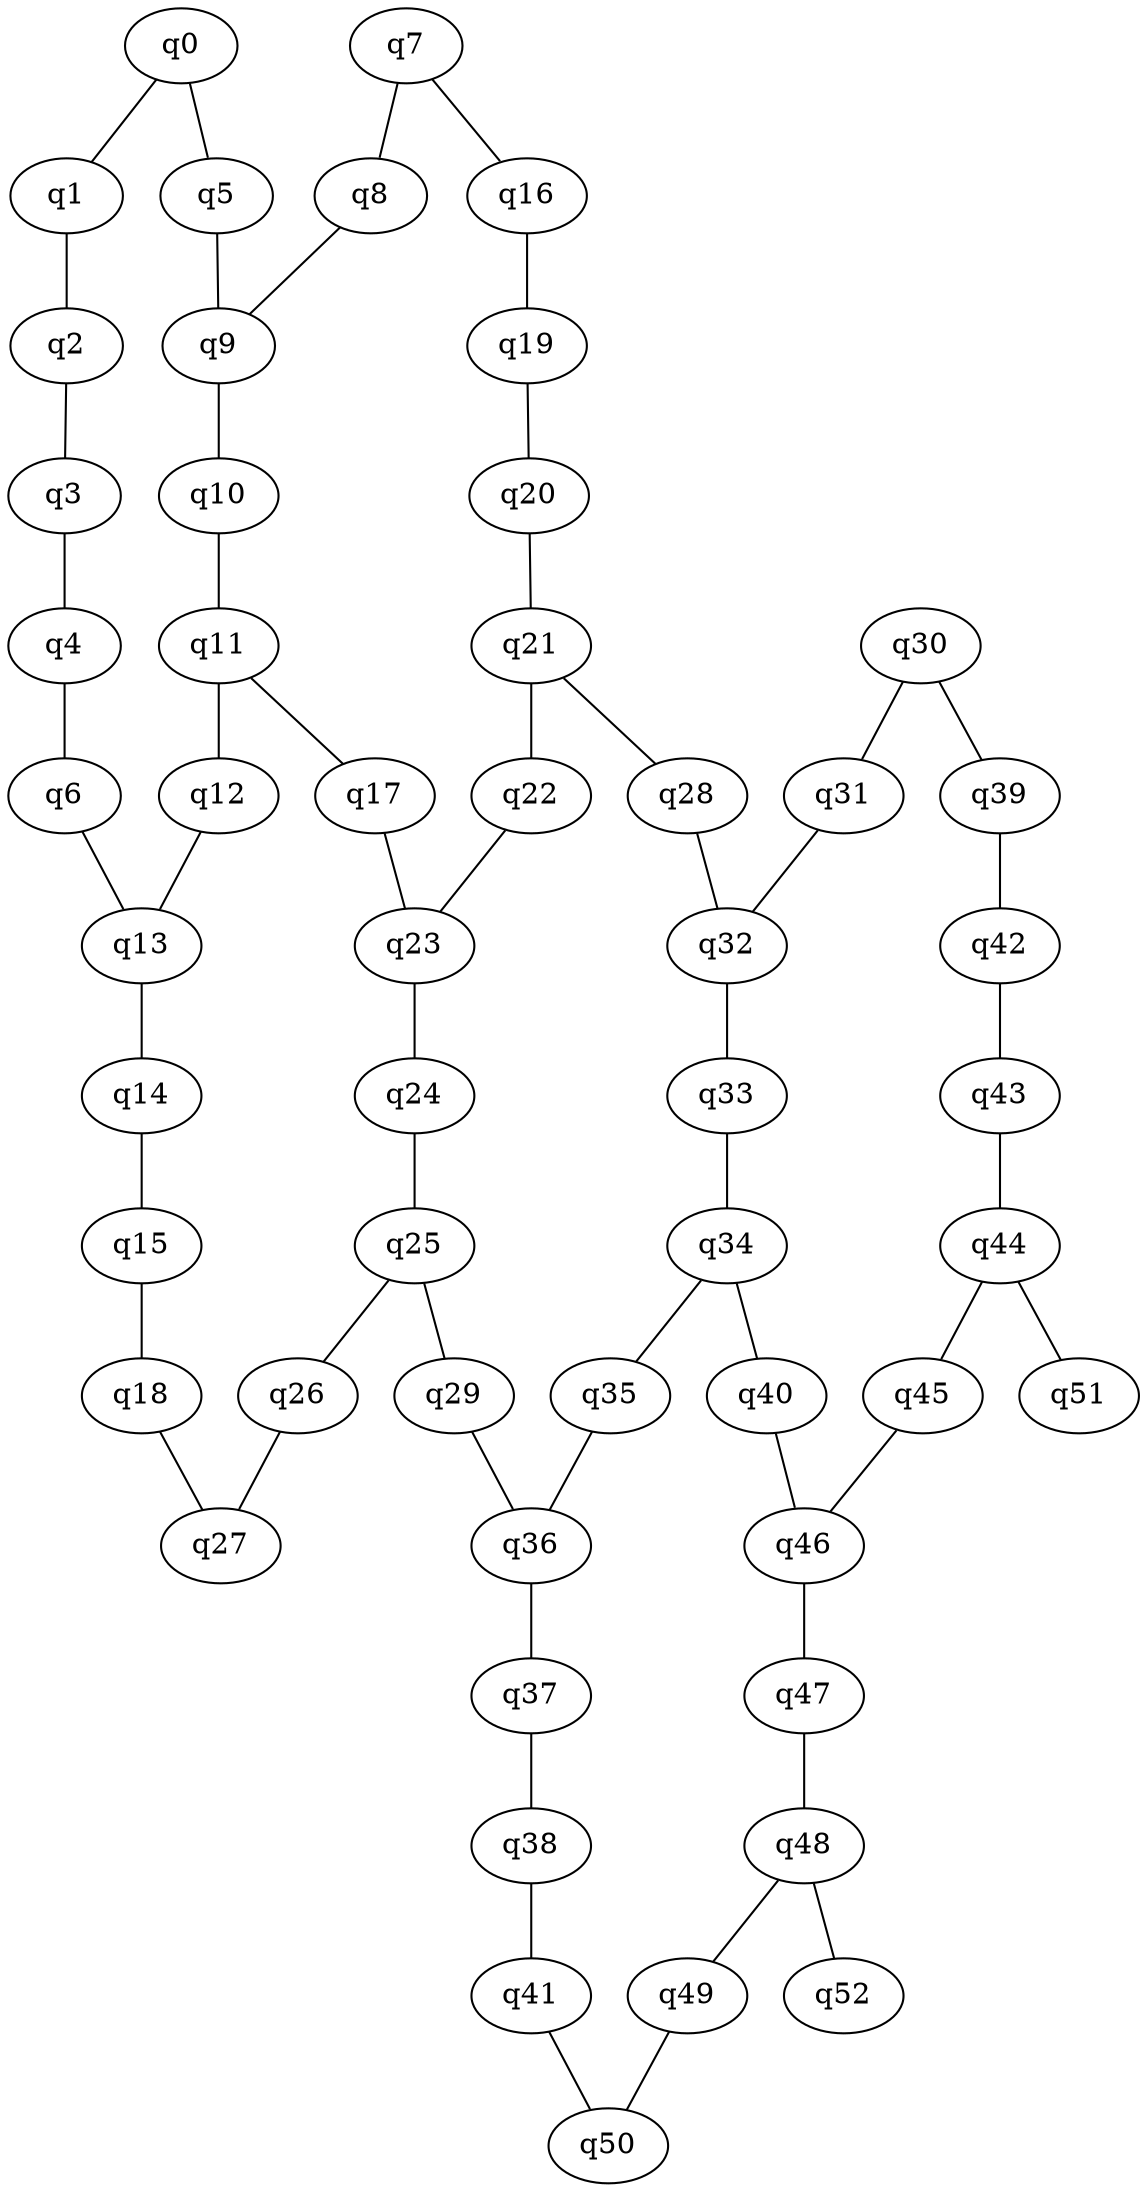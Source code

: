 graph {
q0 -- q1;
q0 -- q5;
q1 -- q2;
q2 -- q3;
q3 -- q4;
q4 -- q6;
q5 -- q9;
q6 -- q13;
q7 -- q8;
q7 -- q16;
q8 -- q9;
q9 -- q10;
q10 -- q11;
q11 -- q12;
q11 -- q17;
q12 -- q13;
q13 -- q14;
q14 -- q15;
q15 -- q18;
q16 -- q19;
q17 -- q23;
q18 -- q27;
q19 -- q20;
q20 -- q21;
q21 -- q22;
q21 -- q28;
q22 -- q23;
q23 -- q24;
q24 -- q25;
q25 -- q26;
q25 -- q29;
q26 -- q27;
q28 -- q32;
q29 -- q36;
q30 -- q31;
q30 -- q39;
q31 -- q32;
q32 -- q33;
q33 -- q34;
q34 -- q35;
q34 -- q40;
q35 -- q36;
q36 -- q37;
q37 -- q38;
q38 -- q41;
q39 -- q42;
q40 -- q46;
q41 -- q50;
q42 -- q43;
q43 -- q44;
q44 -- q45;
q44 -- q51;
q45 -- q46;
q46 -- q47;
q47 -- q48;
q48 -- q49;
q48 -- q52;
q49 -- q50;
}
